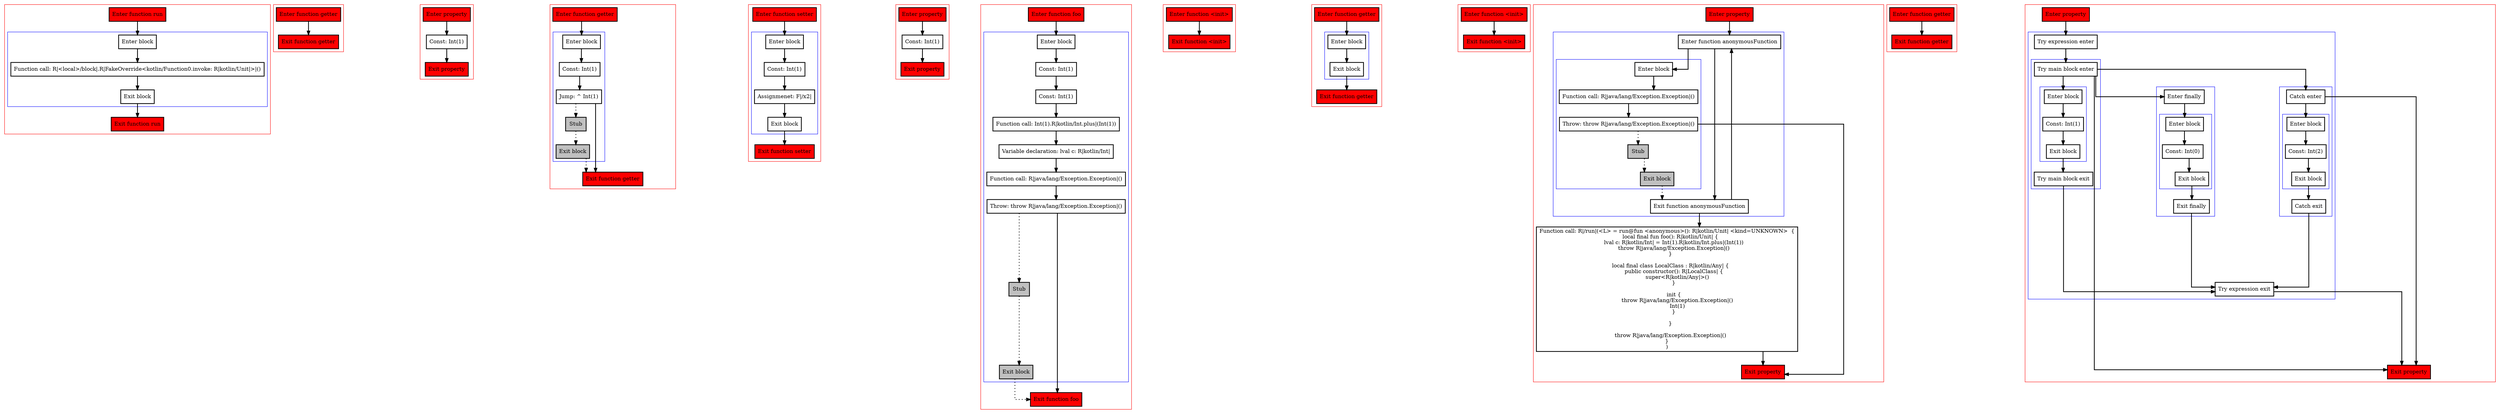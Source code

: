 digraph propertiesAndInitBlocks_kt {
  graph [splines=ortho nodesep=3]
  node [shape=box penwidth=2]
  edge [penwidth=2]

  subgraph cluster_0 {
    color=red
    0 [label="Enter function run" style="filled" fillcolor=red];
    subgraph cluster_1 {
      color=blue
      1 [label="Enter block"];
      2 [label="Function call: R|<local>/block|.R|FakeOverride<kotlin/Function0.invoke: R|kotlin/Unit|>|()"];
      3 [label="Exit block"];
    }
    4 [label="Exit function run" style="filled" fillcolor=red];
  }

  0 -> {1};
  1 -> {2};
  2 -> {3};
  3 -> {4};

  subgraph cluster_2 {
    color=red
    5 [label="Enter function getter" style="filled" fillcolor=red];
    6 [label="Exit function getter" style="filled" fillcolor=red];
  }

  5 -> {6};

  subgraph cluster_3 {
    color=red
    7 [label="Enter property" style="filled" fillcolor=red];
    8 [label="Const: Int(1)"];
    9 [label="Exit property" style="filled" fillcolor=red];
  }

  7 -> {8};
  8 -> {9};

  subgraph cluster_4 {
    color=red
    10 [label="Enter function getter" style="filled" fillcolor=red];
    subgraph cluster_5 {
      color=blue
      11 [label="Enter block"];
      12 [label="Const: Int(1)"];
      13 [label="Jump: ^ Int(1)"];
      14 [label="Stub" style="filled" fillcolor=gray];
      15 [label="Exit block" style="filled" fillcolor=gray];
    }
    16 [label="Exit function getter" style="filled" fillcolor=red];
  }

  10 -> {11};
  11 -> {12};
  12 -> {13};
  13 -> {16};
  13 -> {14} [style=dotted];
  14 -> {15} [style=dotted];
  15 -> {16} [style=dotted];

  subgraph cluster_6 {
    color=red
    17 [label="Enter function setter" style="filled" fillcolor=red];
    subgraph cluster_7 {
      color=blue
      18 [label="Enter block"];
      19 [label="Const: Int(1)"];
      20 [label="Assignmenet: F|/x2|"];
      21 [label="Exit block"];
    }
    22 [label="Exit function setter" style="filled" fillcolor=red];
  }

  17 -> {18};
  18 -> {19};
  19 -> {20};
  20 -> {21};
  21 -> {22};

  subgraph cluster_8 {
    color=red
    23 [label="Enter property" style="filled" fillcolor=red];
    24 [label="Const: Int(1)"];
    25 [label="Exit property" style="filled" fillcolor=red];
  }

  23 -> {24};
  24 -> {25};

  subgraph cluster_9 {
    color=red
    26 [label="Enter function foo" style="filled" fillcolor=red];
    subgraph cluster_10 {
      color=blue
      27 [label="Enter block"];
      28 [label="Const: Int(1)"];
      29 [label="Const: Int(1)"];
      30 [label="Function call: Int(1).R|kotlin/Int.plus|(Int(1))"];
      31 [label="Variable declaration: lval c: R|kotlin/Int|"];
      32 [label="Function call: R|java/lang/Exception.Exception|()"];
      33 [label="Throw: throw R|java/lang/Exception.Exception|()"];
      34 [label="Stub" style="filled" fillcolor=gray];
      35 [label="Exit block" style="filled" fillcolor=gray];
    }
    36 [label="Exit function foo" style="filled" fillcolor=red];
  }

  26 -> {27};
  27 -> {28};
  28 -> {29};
  29 -> {30};
  30 -> {31};
  31 -> {32};
  32 -> {33};
  33 -> {36};
  33 -> {34} [style=dotted];
  34 -> {35} [style=dotted];
  35 -> {36} [style=dotted];

  subgraph cluster_11 {
    color=red
    37 [label="Enter function <init>" style="filled" fillcolor=red];
    38 [label="Exit function <init>" style="filled" fillcolor=red];
  }

  37 -> {38};

  subgraph cluster_12 {
    color=red
    39 [label="Enter function getter" style="filled" fillcolor=red];
    subgraph cluster_13 {
      color=blue
      40 [label="Enter block"];
      41 [label="Exit block"];
    }
    42 [label="Exit function getter" style="filled" fillcolor=red];
  }

  39 -> {40};
  40 -> {41};
  41 -> {42};

  subgraph cluster_14 {
    color=red
    43 [label="Enter function <init>" style="filled" fillcolor=red];
    44 [label="Exit function <init>" style="filled" fillcolor=red];
  }

  43 -> {44};

  subgraph cluster_15 {
    color=red
    45 [label="Enter property" style="filled" fillcolor=red];
    subgraph cluster_16 {
      color=blue
      46 [label="Enter function anonymousFunction"];
      subgraph cluster_17 {
        color=blue
        47 [label="Enter block"];
        48 [label="Function call: R|java/lang/Exception.Exception|()"];
        49 [label="Throw: throw R|java/lang/Exception.Exception|()"];
        50 [label="Stub" style="filled" fillcolor=gray];
        51 [label="Exit block" style="filled" fillcolor=gray];
      }
      52 [label="Exit function anonymousFunction"];
    }
    53 [label="Function call: R|/run|(<L> = run@fun <anonymous>(): R|kotlin/Unit| <kind=UNKNOWN>  {
    local final fun foo(): R|kotlin/Unit| {
        lval c: R|kotlin/Int| = Int(1).R|kotlin/Int.plus|(Int(1))
        throw R|java/lang/Exception.Exception|()
    }

    local final class LocalClass : R|kotlin/Any| {
        public constructor(): R|LocalClass| {
            super<R|kotlin/Any|>()
        }

        init {
            throw R|java/lang/Exception.Exception|()
            Int(1)
        }

    }

    throw R|java/lang/Exception.Exception|()
}
)"];
    54 [label="Exit property" style="filled" fillcolor=red];
  }

  45 -> {46};
  46 -> {52 47};
  47 -> {48};
  48 -> {49};
  49 -> {54};
  49 -> {50} [style=dotted];
  50 -> {51} [style=dotted];
  51 -> {52} [style=dotted];
  52 -> {46 53};
  53 -> {54};

  subgraph cluster_18 {
    color=red
    55 [label="Enter function getter" style="filled" fillcolor=red];
    56 [label="Exit function getter" style="filled" fillcolor=red];
  }

  55 -> {56};

  subgraph cluster_19 {
    color=red
    57 [label="Enter property" style="filled" fillcolor=red];
    subgraph cluster_20 {
      color=blue
      58 [label="Try expression enter"];
      subgraph cluster_21 {
        color=blue
        59 [label="Try main block enter"];
        subgraph cluster_22 {
          color=blue
          60 [label="Enter block"];
          61 [label="Const: Int(1)"];
          62 [label="Exit block"];
        }
        63 [label="Try main block exit"];
      }
      subgraph cluster_23 {
        color=blue
        64 [label="Enter finally"];
        subgraph cluster_24 {
          color=blue
          65 [label="Enter block"];
          66 [label="Const: Int(0)"];
          67 [label="Exit block"];
        }
        68 [label="Exit finally"];
      }
      subgraph cluster_25 {
        color=blue
        69 [label="Catch enter"];
        subgraph cluster_26 {
          color=blue
          70 [label="Enter block"];
          71 [label="Const: Int(2)"];
          72 [label="Exit block"];
        }
        73 [label="Catch exit"];
      }
      74 [label="Try expression exit"];
    }
    75 [label="Exit property" style="filled" fillcolor=red];
  }

  57 -> {58};
  58 -> {59};
  59 -> {75 69 64 60};
  60 -> {61};
  61 -> {62};
  62 -> {63};
  63 -> {74};
  64 -> {65};
  65 -> {66};
  66 -> {67};
  67 -> {68};
  68 -> {74};
  69 -> {75 70};
  70 -> {71};
  71 -> {72};
  72 -> {73};
  73 -> {74};
  74 -> {75};

}

